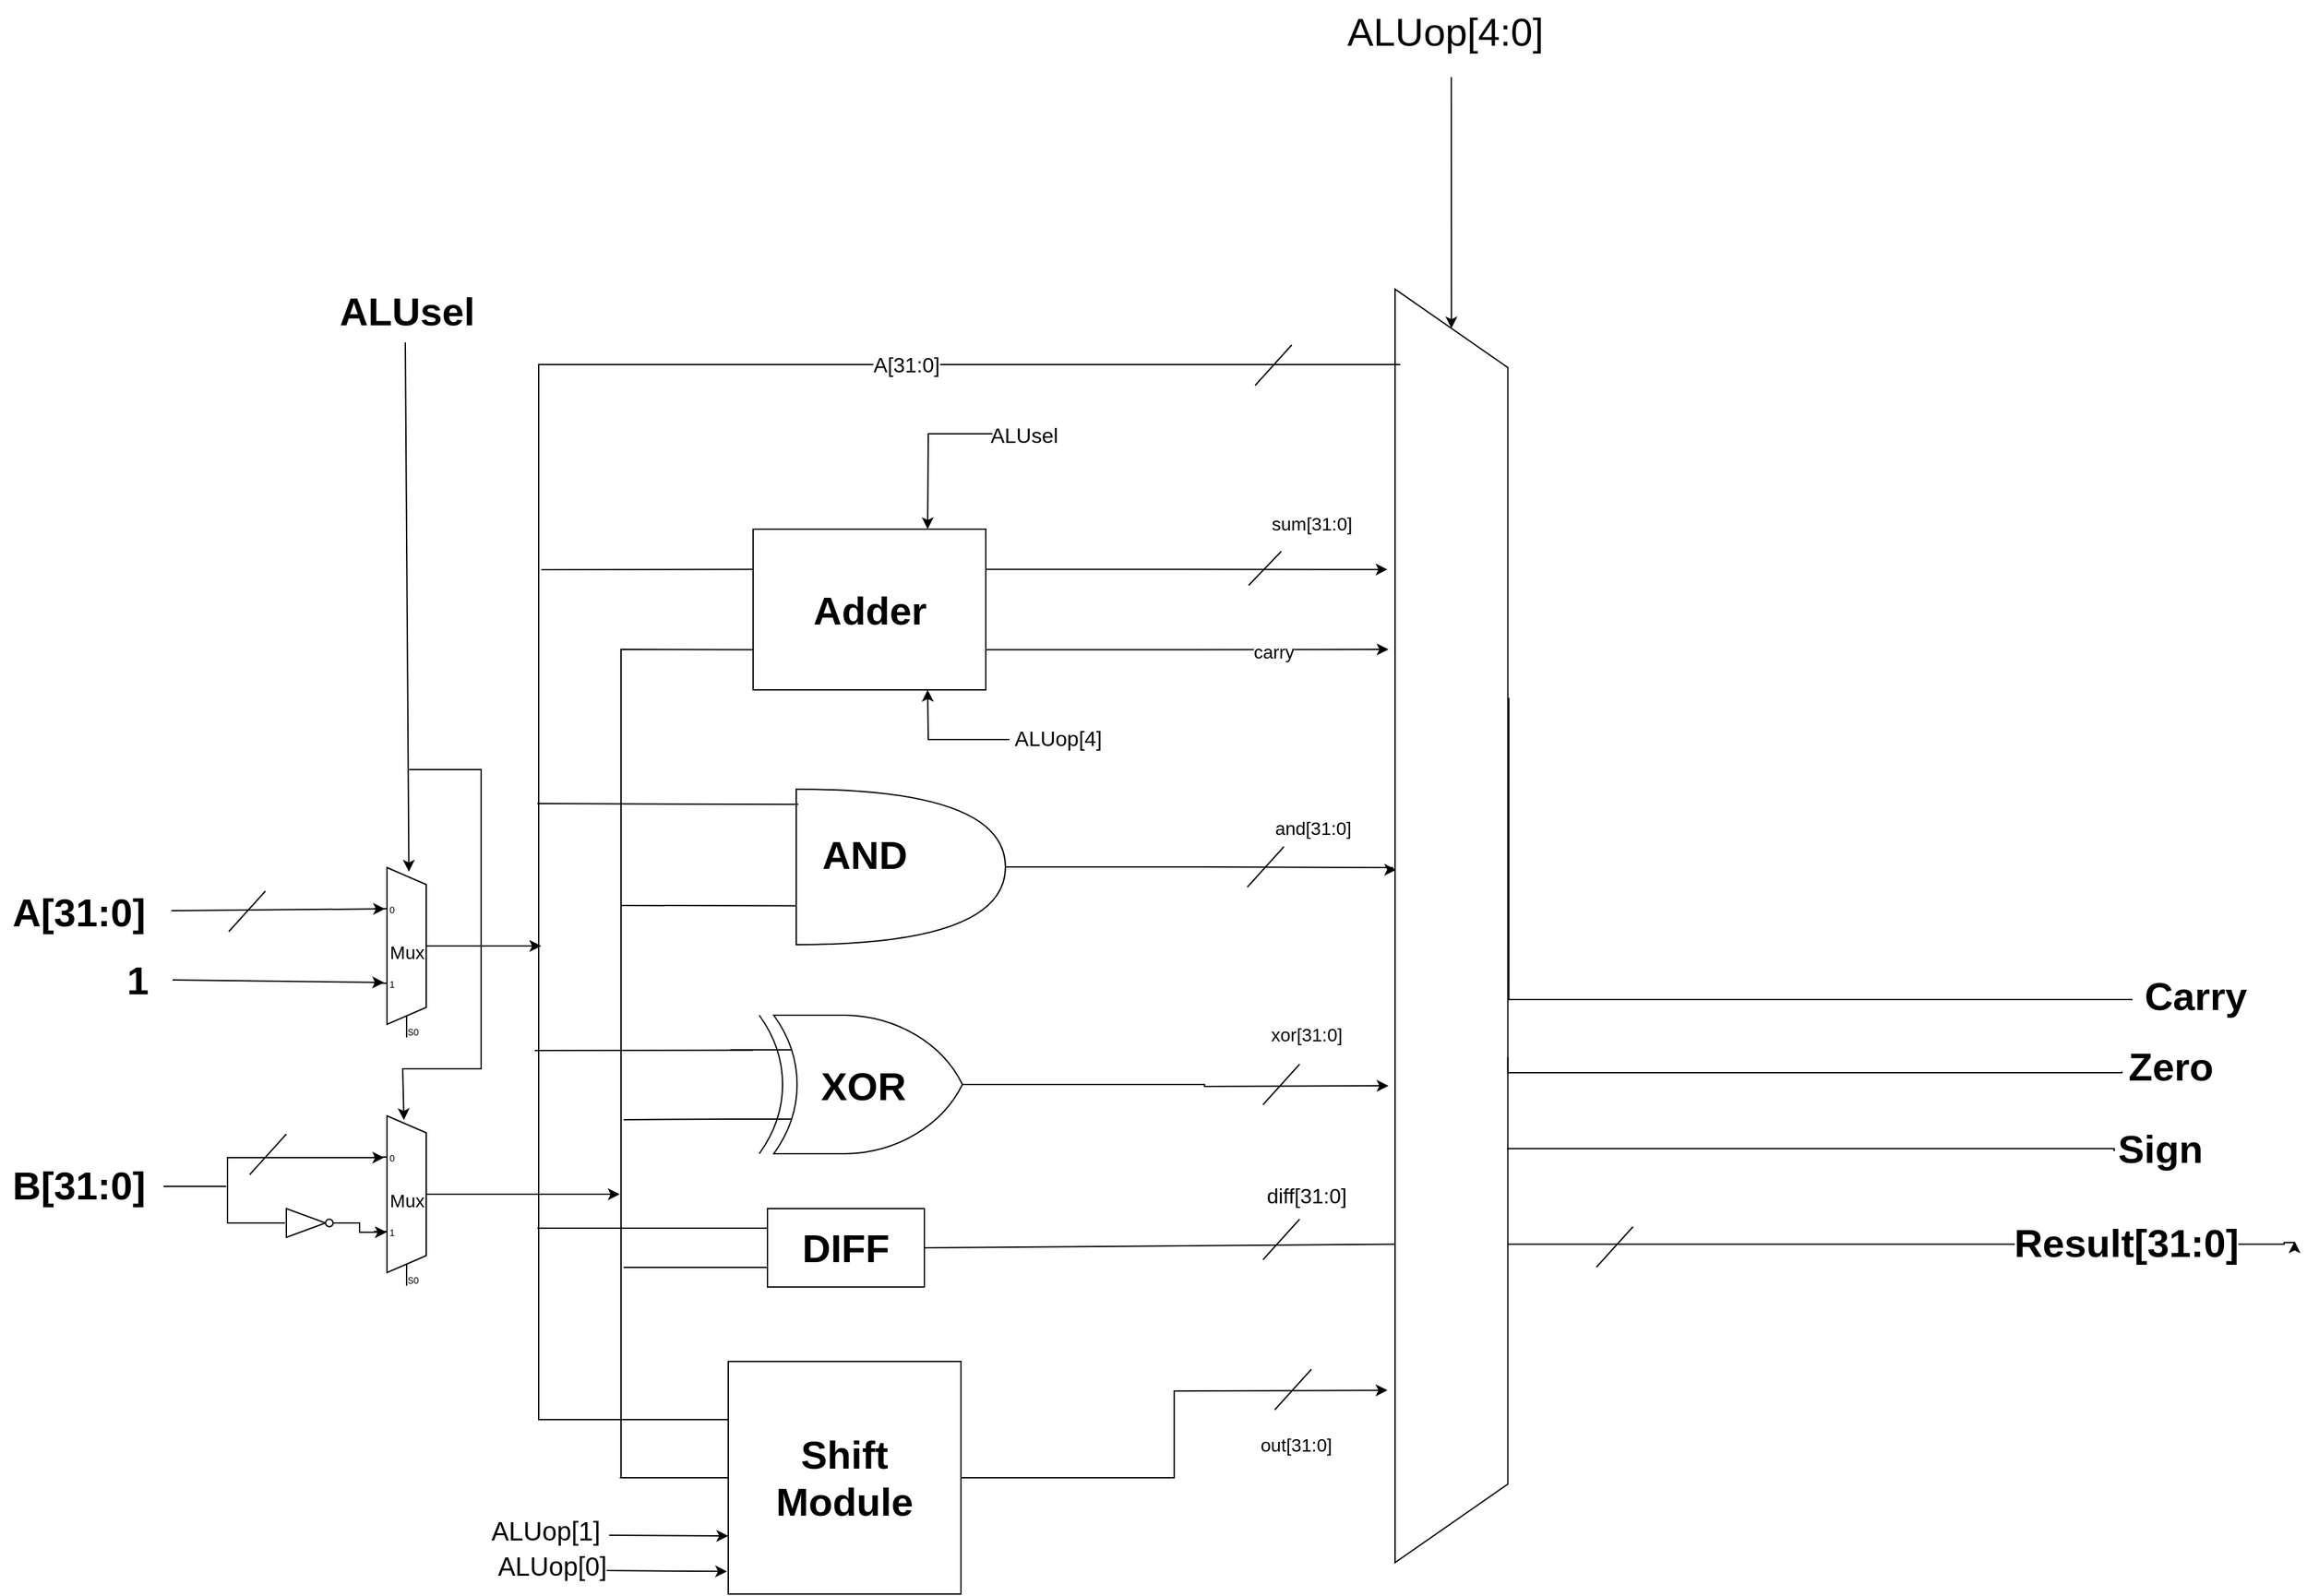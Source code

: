 <mxfile version="20.5.3" type="google"><diagram id="TEgrUurEiToGfzBMn-LS" name="Page-1"><mxGraphModel grid="0" page="0" gridSize="10" guides="1" tooltips="1" connect="1" arrows="1" fold="1" pageScale="1" pageWidth="827" pageHeight="1169" math="0" shadow="0"><root><mxCell id="0"/><mxCell id="1" parent="0"/><mxCell id="MLQWdAEoOB_QxP09XfWW-4" value="" style="shape=trapezoid;perimeter=trapezoidPerimeter;whiteSpace=wrap;html=1;fixedSize=1;rotation=90;fillColor=default;size=60;" vertex="1" parent="1"><mxGeometry x="-83.15" y="301.47" width="974.57" height="86.25" as="geometry"/></mxCell><mxCell id="MLQWdAEoOB_QxP09XfWW-19" style="edgeStyle=orthogonalEdgeStyle;rounded=0;orthogonalLoop=1;jettySize=auto;html=1;exitX=1;exitY=0.75;exitDx=0;exitDy=0;fontSize=14;" edge="1" parent="1" source="MLQWdAEoOB_QxP09XfWW-6"><mxGeometry relative="1" as="geometry"><mxPoint x="356" y="133" as="targetPoint"/></mxGeometry></mxCell><mxCell id="MLQWdAEoOB_QxP09XfWW-20" value="carry" style="edgeLabel;html=1;align=center;verticalAlign=middle;resizable=0;points=[];fontSize=14;" connectable="0" vertex="1" parent="MLQWdAEoOB_QxP09XfWW-19"><mxGeometry x="0.428" y="-1" relative="1" as="geometry"><mxPoint as="offset"/></mxGeometry></mxCell><mxCell id="MLQWdAEoOB_QxP09XfWW-28" style="edgeStyle=orthogonalEdgeStyle;rounded=0;orthogonalLoop=1;jettySize=auto;html=1;exitX=1;exitY=0.25;exitDx=0;exitDy=0;fontSize=14;" edge="1" parent="1" source="MLQWdAEoOB_QxP09XfWW-6"><mxGeometry relative="1" as="geometry"><mxPoint x="355.235" y="71.824" as="targetPoint"/></mxGeometry></mxCell><mxCell id="MLQWdAEoOB_QxP09XfWW-6" value="" style="rounded=0;whiteSpace=wrap;html=1;fillColor=default;" vertex="1" parent="1"><mxGeometry x="-130" y="41" width="178" height="123" as="geometry"/></mxCell><mxCell id="MLQWdAEoOB_QxP09XfWW-7" value="&lt;font style=&quot;font-size: 30px;&quot;&gt;&lt;b&gt;Adder&lt;/b&gt;&lt;/font&gt;" style="text;html=1;align=center;verticalAlign=middle;resizable=0;points=[];autosize=1;strokeColor=none;fillColor=none;" vertex="1" parent="1"><mxGeometry x="-93.5" y="79" width="105" height="48" as="geometry"/></mxCell><mxCell id="MLQWdAEoOB_QxP09XfWW-27" style="edgeStyle=orthogonalEdgeStyle;rounded=0;orthogonalLoop=1;jettySize=auto;html=1;exitX=1;exitY=0.5;exitDx=0;exitDy=0;exitPerimeter=0;fontSize=14;entryX=0.456;entryY=0.99;entryDx=0;entryDy=0;entryPerimeter=0;" edge="1" parent="1" source="MLQWdAEoOB_QxP09XfWW-8" target="MLQWdAEoOB_QxP09XfWW-4"><mxGeometry relative="1" as="geometry"><mxPoint x="359" y="322" as="targetPoint"/><Array as="points"><mxPoint x="211" y="300"/><mxPoint x="359" y="300"/><mxPoint x="359" y="302"/></Array></mxGeometry></mxCell><mxCell id="MLQWdAEoOB_QxP09XfWW-8" value="" style="shape=or;whiteSpace=wrap;html=1;fontSize=19;fillColor=default;" vertex="1" parent="1"><mxGeometry x="-97" y="240" width="160" height="119" as="geometry"/></mxCell><mxCell id="MLQWdAEoOB_QxP09XfWW-9" value="&lt;b&gt;&lt;font style=&quot;font-size: 30px;&quot;&gt;AND&lt;/font&gt;&lt;/b&gt;" style="text;html=1;align=center;verticalAlign=middle;resizable=0;points=[];autosize=1;strokeColor=none;fillColor=none;fontSize=19;" vertex="1" parent="1"><mxGeometry x="-86.5" y="265.5" width="83" height="48" as="geometry"/></mxCell><mxCell id="MLQWdAEoOB_QxP09XfWW-24" style="edgeStyle=orthogonalEdgeStyle;rounded=0;orthogonalLoop=1;jettySize=auto;html=1;exitX=1;exitY=0.5;exitDx=0;exitDy=0;exitPerimeter=0;fontSize=14;" edge="1" parent="1" source="MLQWdAEoOB_QxP09XfWW-10"><mxGeometry relative="1" as="geometry"><mxPoint x="356" y="467" as="targetPoint"/></mxGeometry></mxCell><mxCell id="MLQWdAEoOB_QxP09XfWW-10" value="" style="verticalLabelPosition=bottom;shadow=0;dashed=0;align=center;html=1;verticalAlign=top;shape=mxgraph.electrical.logic_gates.logic_gate;operation=xor;fontSize=19;fillColor=default;" vertex="1" parent="1"><mxGeometry x="-147.5" y="413" width="222" height="106" as="geometry"/></mxCell><mxCell id="MLQWdAEoOB_QxP09XfWW-11" value="&lt;font style=&quot;font-size: 30px;&quot;&gt;&lt;b&gt;XOR&lt;/b&gt;&lt;/font&gt;" style="text;html=1;align=center;verticalAlign=middle;resizable=0;points=[];autosize=1;strokeColor=none;fillColor=none;fontSize=19;" vertex="1" parent="1"><mxGeometry x="-87.5" y="442.5" width="83" height="48" as="geometry"/></mxCell><mxCell id="MLQWdAEoOB_QxP09XfWW-15" value="" style="endArrow=none;html=1;rounded=0;fontSize=19;" edge="1" parent="1"><mxGeometry width="50" height="50" relative="1" as="geometry"><mxPoint x="249" y="84" as="sourcePoint"/><mxPoint x="274" y="58" as="targetPoint"/></mxGeometry></mxCell><mxCell id="MLQWdAEoOB_QxP09XfWW-18" value="&lt;font style=&quot;font-size: 14px;&quot;&gt;sum[31:0]&lt;/font&gt;" style="text;html=1;align=center;verticalAlign=middle;resizable=0;points=[];autosize=1;strokeColor=none;fillColor=none;fontSize=19;" vertex="1" parent="1"><mxGeometry x="257" y="18" width="79" height="35" as="geometry"/></mxCell><mxCell id="MLQWdAEoOB_QxP09XfWW-22" value="" style="endArrow=none;html=1;rounded=0;fontSize=19;" edge="1" parent="1"><mxGeometry width="50" height="50" relative="1" as="geometry"><mxPoint x="276" y="284" as="sourcePoint"/><mxPoint x="248" y="315" as="targetPoint"/></mxGeometry></mxCell><mxCell id="MLQWdAEoOB_QxP09XfWW-23" value="and[31:0]" style="text;html=1;align=center;verticalAlign=middle;resizable=0;points=[];autosize=1;strokeColor=none;fillColor=none;fontSize=14;" vertex="1" parent="1"><mxGeometry x="260" y="255" width="76" height="29" as="geometry"/></mxCell><mxCell id="MLQWdAEoOB_QxP09XfWW-25" value="" style="endArrow=none;html=1;rounded=0;fontSize=19;" edge="1" parent="1"><mxGeometry width="50" height="50" relative="1" as="geometry"><mxPoint x="288" y="450.5" as="sourcePoint"/><mxPoint x="260" y="481.5" as="targetPoint"/></mxGeometry></mxCell><mxCell id="MLQWdAEoOB_QxP09XfWW-26" value="xor[31:0]" style="text;html=1;align=center;verticalAlign=middle;resizable=0;points=[];autosize=1;strokeColor=none;fillColor=none;fontSize=14;" vertex="1" parent="1"><mxGeometry x="257" y="413" width="72" height="29" as="geometry"/></mxCell><mxCell id="MLQWdAEoOB_QxP09XfWW-30" style="edgeStyle=orthogonalEdgeStyle;rounded=0;orthogonalLoop=1;jettySize=auto;html=1;exitX=1;exitY=0.5;exitDx=0;exitDy=0;fontSize=14;" edge="1" parent="1" source="MLQWdAEoOB_QxP09XfWW-29"><mxGeometry relative="1" as="geometry"><mxPoint x="355.235" y="700.059" as="targetPoint"/></mxGeometry></mxCell><mxCell id="MLQWdAEoOB_QxP09XfWW-29" value="&lt;font style=&quot;font-size: 30px;&quot;&gt;&lt;b&gt;Shift Module&lt;/b&gt;&lt;/font&gt;" style="whiteSpace=wrap;html=1;aspect=fixed;fontSize=14;fillColor=default;" vertex="1" parent="1"><mxGeometry x="-149" y="678" width="178" height="178" as="geometry"/></mxCell><mxCell id="MLQWdAEoOB_QxP09XfWW-31" value="" style="endArrow=none;html=1;rounded=0;fontSize=19;" edge="1" parent="1"><mxGeometry width="50" height="50" relative="1" as="geometry"><mxPoint x="297" y="684" as="sourcePoint"/><mxPoint x="269" y="715" as="targetPoint"/></mxGeometry></mxCell><mxCell id="MLQWdAEoOB_QxP09XfWW-33" value="out[31:0]" style="text;html=1;align=center;verticalAlign=middle;resizable=0;points=[];autosize=1;strokeColor=none;fillColor=none;fontSize=14;" vertex="1" parent="1"><mxGeometry x="249" y="727" width="72" height="29" as="geometry"/></mxCell><mxCell id="MLQWdAEoOB_QxP09XfWW-36" value="Mux" style="shadow=0;dashed=0;align=center;html=1;strokeWidth=1;shape=mxgraph.electrical.abstract.mux2;fontSize=14;fillColor=default;" vertex="1" parent="1"><mxGeometry x="-420" y="300" width="50" height="130" as="geometry"/></mxCell><mxCell id="MLQWdAEoOB_QxP09XfWW-37" value="Mux" style="shadow=0;dashed=0;align=center;html=1;strokeWidth=1;shape=mxgraph.electrical.abstract.mux2;fontSize=14;fillColor=default;" vertex="1" parent="1"><mxGeometry x="-420" y="490" width="50" height="130" as="geometry"/></mxCell><mxCell id="MLQWdAEoOB_QxP09XfWW-39" value="" style="endArrow=classic;html=1;rounded=0;fontSize=14;entryX=0.17;entryY=0.243;entryDx=0;entryDy=0;entryPerimeter=0;" edge="1" parent="1" target="MLQWdAEoOB_QxP09XfWW-36"><mxGeometry width="50" height="50" relative="1" as="geometry"><mxPoint x="-575" y="333" as="sourcePoint"/><mxPoint x="-429" y="301" as="targetPoint"/></mxGeometry></mxCell><mxCell id="MLQWdAEoOB_QxP09XfWW-40" value="&lt;b&gt;&lt;font style=&quot;font-size: 30px;&quot;&gt;A[31:0]&lt;/font&gt;&lt;/b&gt;" style="text;html=1;align=center;verticalAlign=middle;resizable=0;points=[];autosize=1;strokeColor=none;fillColor=none;fontSize=14;" vertex="1" parent="1"><mxGeometry x="-706" y="310" width="120" height="48" as="geometry"/></mxCell><mxCell id="MLQWdAEoOB_QxP09XfWW-41" value="" style="endArrow=none;html=1;rounded=0;fontSize=19;" edge="1" parent="1"><mxGeometry width="50" height="50" relative="1" as="geometry"><mxPoint x="-503" y="318" as="sourcePoint"/><mxPoint x="-531.0" y="349" as="targetPoint"/></mxGeometry></mxCell><mxCell id="MLQWdAEoOB_QxP09XfWW-42" value="" style="endArrow=classic;html=1;rounded=0;fontSize=14;entryX=0.156;entryY=0.677;entryDx=0;entryDy=0;entryPerimeter=0;" edge="1" parent="1" target="MLQWdAEoOB_QxP09XfWW-36"><mxGeometry width="50" height="50" relative="1" as="geometry"><mxPoint x="-574" y="386" as="sourcePoint"/><mxPoint x="-304" y="304" as="targetPoint"/></mxGeometry></mxCell><mxCell id="MLQWdAEoOB_QxP09XfWW-43" value="&lt;b&gt;&lt;font style=&quot;font-size: 30px;&quot;&gt;1&lt;/font&gt;&lt;/b&gt;" style="text;html=1;align=center;verticalAlign=middle;resizable=0;points=[];autosize=1;strokeColor=none;fillColor=none;fontSize=14;" vertex="1" parent="1"><mxGeometry x="-619" y="362" width="35" height="48" as="geometry"/></mxCell><mxCell id="MLQWdAEoOB_QxP09XfWW-44" value="" style="triangle;whiteSpace=wrap;html=1;fontSize=14;fillColor=default;" vertex="1" parent="1"><mxGeometry x="-487" y="561" width="30" height="22" as="geometry"/></mxCell><mxCell id="MLQWdAEoOB_QxP09XfWW-49" style="edgeStyle=orthogonalEdgeStyle;rounded=0;orthogonalLoop=1;jettySize=auto;html=1;exitX=1;exitY=0.5;exitDx=0;exitDy=0;fontSize=14;entryX=0.196;entryY=0.685;entryDx=0;entryDy=0;entryPerimeter=0;" edge="1" parent="1" source="MLQWdAEoOB_QxP09XfWW-45" target="MLQWdAEoOB_QxP09XfWW-37"><mxGeometry relative="1" as="geometry"><mxPoint x="-425.909" y="572.182" as="targetPoint"/><Array as="points"><mxPoint x="-431" y="572"/><mxPoint x="-431" y="579"/></Array></mxGeometry></mxCell><mxCell id="MLQWdAEoOB_QxP09XfWW-45" value="" style="ellipse;whiteSpace=wrap;html=1;aspect=fixed;fontSize=14;fillColor=default;" vertex="1" parent="1"><mxGeometry x="-457" y="569.13" width="5.75" height="5.75" as="geometry"/></mxCell><mxCell id="MLQWdAEoOB_QxP09XfWW-47" value="" style="endArrow=classic;html=1;rounded=0;fontSize=14;entryX=0.157;entryY=0.246;entryDx=0;entryDy=0;entryPerimeter=0;edgeStyle=orthogonalEdgeStyle;" edge="1" parent="1" target="MLQWdAEoOB_QxP09XfWW-37"><mxGeometry width="50" height="50" relative="1" as="geometry"><mxPoint x="-488" y="572" as="sourcePoint"/><mxPoint x="-485" y="443" as="targetPoint"/><Array as="points"><mxPoint x="-532" y="572"/><mxPoint x="-532" y="522"/></Array></mxGeometry></mxCell><mxCell id="MLQWdAEoOB_QxP09XfWW-50" value="" style="endArrow=none;html=1;rounded=0;fontSize=19;" edge="1" parent="1"><mxGeometry width="50" height="50" relative="1" as="geometry"><mxPoint x="-487" y="504" as="sourcePoint"/><mxPoint x="-515.0" y="535" as="targetPoint"/></mxGeometry></mxCell><mxCell id="MLQWdAEoOB_QxP09XfWW-51" value="" style="endArrow=none;html=1;rounded=0;fontSize=14;" edge="1" parent="1"><mxGeometry width="50" height="50" relative="1" as="geometry"><mxPoint x="-581" y="544" as="sourcePoint"/><mxPoint x="-533" y="544" as="targetPoint"/></mxGeometry></mxCell><mxCell id="MLQWdAEoOB_QxP09XfWW-52" value="&lt;b&gt;&lt;font style=&quot;font-size: 30px;&quot;&gt;B[31:0]&lt;/font&gt;&lt;/b&gt;" style="text;html=1;align=center;verticalAlign=middle;resizable=0;points=[];autosize=1;strokeColor=none;fillColor=none;fontSize=14;" vertex="1" parent="1"><mxGeometry x="-706" y="519" width="120" height="48" as="geometry"/></mxCell><mxCell id="MLQWdAEoOB_QxP09XfWW-53" value="" style="endArrow=classic;html=1;rounded=0;fontSize=17;entryX=0.535;entryY=0.024;entryDx=0;entryDy=0;entryPerimeter=0;" edge="1" parent="1" target="MLQWdAEoOB_QxP09XfWW-36"><mxGeometry width="50" height="50" relative="1" as="geometry"><mxPoint x="-396" y="-102" as="sourcePoint"/><mxPoint x="-137" y="286" as="targetPoint"/></mxGeometry></mxCell><mxCell id="MLQWdAEoOB_QxP09XfWW-54" value="&lt;b&gt;&lt;font style=&quot;font-size: 30px;&quot;&gt;ALUsel&lt;/font&gt;&lt;/b&gt;" style="text;html=1;align=center;verticalAlign=middle;resizable=0;points=[];autosize=1;strokeColor=none;fillColor=none;fontSize=14;" vertex="1" parent="1"><mxGeometry x="-455.5" y="-150" width="121" height="48" as="geometry"/></mxCell><mxCell id="MLQWdAEoOB_QxP09XfWW-58" value="" style="endArrow=classic;html=1;rounded=0;fontSize=16;entryX=0.459;entryY=0.025;entryDx=0;entryDy=0;entryPerimeter=0;" edge="1" parent="1" target="MLQWdAEoOB_QxP09XfWW-37"><mxGeometry width="50" height="50" relative="1" as="geometry"><mxPoint x="-393" y="225" as="sourcePoint"/><mxPoint x="-425" y="458" as="targetPoint"/><Array as="points"><mxPoint x="-338" y="225"/><mxPoint x="-338" y="454"/><mxPoint x="-398" y="454"/></Array></mxGeometry></mxCell><mxCell id="MLQWdAEoOB_QxP09XfWW-59" value="" style="endArrow=none;html=1;rounded=0;fontSize=16;exitX=0;exitY=0.25;exitDx=0;exitDy=0;edgeStyle=orthogonalEdgeStyle;" edge="1" parent="1" source="MLQWdAEoOB_QxP09XfWW-29"><mxGeometry width="50" height="50" relative="1" as="geometry"><mxPoint x="-275" y="690" as="sourcePoint"/><mxPoint x="365" y="-85" as="targetPoint"/><Array as="points"><mxPoint x="-294" y="722"/><mxPoint x="-294" y="-85"/></Array></mxGeometry></mxCell><mxCell id="MLQWdAEoOB_QxP09XfWW-60" value="A[31:0]" style="edgeLabel;html=1;align=center;verticalAlign=middle;resizable=0;points=[];fontSize=16;" connectable="0" vertex="1" parent="MLQWdAEoOB_QxP09XfWW-59"><mxGeometry x="0.53" relative="1" as="geometry"><mxPoint as="offset"/></mxGeometry></mxCell><mxCell id="MLQWdAEoOB_QxP09XfWW-62" value="" style="endArrow=none;html=1;rounded=0;fontSize=16;entryX=0;entryY=0.25;entryDx=0;entryDy=0;" edge="1" parent="1" target="MLQWdAEoOB_QxP09XfWW-6"><mxGeometry width="50" height="50" relative="1" as="geometry"><mxPoint x="-292" y="72" as="sourcePoint"/><mxPoint x="227" y="261" as="targetPoint"/></mxGeometry></mxCell><mxCell id="MLQWdAEoOB_QxP09XfWW-63" value="" style="endArrow=none;html=1;rounded=0;fontSize=16;entryX=0.01;entryY=0.098;entryDx=0;entryDy=0;entryPerimeter=0;" edge="1" parent="1" target="MLQWdAEoOB_QxP09XfWW-8"><mxGeometry width="50" height="50" relative="1" as="geometry"><mxPoint x="-295" y="251" as="sourcePoint"/><mxPoint x="-130" y="251.39" as="targetPoint"/></mxGeometry></mxCell><mxCell id="MLQWdAEoOB_QxP09XfWW-64" value="" style="endArrow=none;html=1;rounded=0;fontSize=16;entryX=0;entryY=0.25;entryDx=0;entryDy=0;" edge="1" parent="1"><mxGeometry width="50" height="50" relative="1" as="geometry"><mxPoint x="-297" y="440" as="sourcePoint"/><mxPoint x="-130" y="439.78" as="targetPoint"/></mxGeometry></mxCell><mxCell id="MLQWdAEoOB_QxP09XfWW-65" value="" style="endArrow=none;html=1;rounded=0;fontSize=16;entryX=0;entryY=0.75;entryDx=0;entryDy=0;" edge="1" parent="1" target="MLQWdAEoOB_QxP09XfWW-6"><mxGeometry width="50" height="50" relative="1" as="geometry"><mxPoint x="-231" y="767" as="sourcePoint"/><mxPoint x="227" y="261" as="targetPoint"/><Array as="points"><mxPoint x="-231" y="133"/></Array></mxGeometry></mxCell><mxCell id="MLQWdAEoOB_QxP09XfWW-66" value="" style="endArrow=none;html=1;rounded=0;fontSize=16;entryX=0;entryY=0.75;entryDx=0;entryDy=0;entryPerimeter=0;" edge="1" parent="1" target="MLQWdAEoOB_QxP09XfWW-8"><mxGeometry width="50" height="50" relative="1" as="geometry"><mxPoint x="-231" y="329" as="sourcePoint"/><mxPoint x="227" y="261" as="targetPoint"/></mxGeometry></mxCell><mxCell id="MLQWdAEoOB_QxP09XfWW-68" value="" style="endArrow=none;html=1;rounded=0;fontSize=16;exitX=0;exitY=0.75;exitDx=0;exitDy=0;exitPerimeter=0;" edge="1" parent="1" source="MLQWdAEoOB_QxP09XfWW-10"><mxGeometry width="50" height="50" relative="1" as="geometry"><mxPoint x="91" y="311" as="sourcePoint"/><mxPoint x="-229" y="493" as="targetPoint"/></mxGeometry></mxCell><mxCell id="MLQWdAEoOB_QxP09XfWW-69" value="" style="endArrow=none;html=1;rounded=0;fontSize=16;entryX=0;entryY=0.5;entryDx=0;entryDy=0;" edge="1" parent="1" target="MLQWdAEoOB_QxP09XfWW-29"><mxGeometry width="50" height="50" relative="1" as="geometry"><mxPoint x="-232" y="767" as="sourcePoint"/><mxPoint x="141" y="261" as="targetPoint"/></mxGeometry></mxCell><mxCell id="MLQWdAEoOB_QxP09XfWW-70" value="" style="endArrow=classic;html=1;rounded=0;fontSize=16;exitX=1;exitY=0.5;exitDx=0;exitDy=-5;exitPerimeter=0;" edge="1" parent="1" source="MLQWdAEoOB_QxP09XfWW-36"><mxGeometry width="50" height="50" relative="1" as="geometry"><mxPoint x="91" y="311" as="sourcePoint"/><mxPoint x="-292" y="360" as="targetPoint"/></mxGeometry></mxCell><mxCell id="MLQWdAEoOB_QxP09XfWW-71" value="" style="endArrow=classic;html=1;rounded=0;fontSize=16;exitX=1;exitY=0.5;exitDx=0;exitDy=-5;exitPerimeter=0;" edge="1" parent="1" source="MLQWdAEoOB_QxP09XfWW-37"><mxGeometry width="50" height="50" relative="1" as="geometry"><mxPoint x="91" y="311" as="sourcePoint"/><mxPoint x="-232" y="550" as="targetPoint"/></mxGeometry></mxCell><mxCell id="MLQWdAEoOB_QxP09XfWW-72" value="" style="endArrow=none;html=1;rounded=0;fontSize=19;" edge="1" parent="1"><mxGeometry width="50" height="50" relative="1" as="geometry"><mxPoint x="282" y="-100" as="sourcePoint"/><mxPoint x="254" y="-69" as="targetPoint"/></mxGeometry></mxCell><mxCell id="MLQWdAEoOB_QxP09XfWW-73" value="" style="endArrow=classic;html=1;rounded=0;fontSize=16;entryX=0;entryY=0.5;entryDx=0;entryDy=0;" edge="1" parent="1" target="MLQWdAEoOB_QxP09XfWW-4"><mxGeometry width="50" height="50" relative="1" as="geometry"><mxPoint x="404" y="-305" as="sourcePoint"/><mxPoint x="141" y="174" as="targetPoint"/></mxGeometry></mxCell><mxCell id="MLQWdAEoOB_QxP09XfWW-74" value="&lt;font style=&quot;font-size: 30px;&quot;&gt;ALUop[4:0]&lt;/font&gt;" style="text;html=1;align=center;verticalAlign=middle;resizable=0;points=[];autosize=1;strokeColor=none;fillColor=none;fontSize=16;" vertex="1" parent="1"><mxGeometry x="315" y="-364" width="168" height="48" as="geometry"/></mxCell><mxCell id="MLQWdAEoOB_QxP09XfWW-75" value="" style="endArrow=classic;html=1;rounded=0;fontSize=16;entryX=0.75;entryY=0;entryDx=0;entryDy=0;" edge="1" parent="1" target="MLQWdAEoOB_QxP09XfWW-6"><mxGeometry width="50" height="50" relative="1" as="geometry"><mxPoint x="53" y="-32" as="sourcePoint"/><mxPoint x="47" y="-32" as="targetPoint"/><Array as="points"><mxPoint x="4" y="-32"/></Array></mxGeometry></mxCell><mxCell id="MLQWdAEoOB_QxP09XfWW-76" value="ALUsel" style="text;html=1;align=center;verticalAlign=middle;resizable=0;points=[];autosize=1;strokeColor=none;fillColor=none;fontSize=16;" vertex="1" parent="1"><mxGeometry x="42" y="-47" width="70" height="31" as="geometry"/></mxCell><mxCell id="MLQWdAEoOB_QxP09XfWW-77" value="" style="endArrow=classic;html=1;rounded=0;fontSize=16;entryX=0.75;entryY=1;entryDx=0;entryDy=0;" edge="1" parent="1" target="MLQWdAEoOB_QxP09XfWW-6"><mxGeometry width="50" height="50" relative="1" as="geometry"><mxPoint x="66" y="202" as="sourcePoint"/><mxPoint x="59" y="162" as="targetPoint"/><Array as="points"><mxPoint x="4" y="202"/></Array></mxGeometry></mxCell><mxCell id="MLQWdAEoOB_QxP09XfWW-78" value="ALUop[4]" style="text;html=1;align=center;verticalAlign=middle;resizable=0;points=[];autosize=1;strokeColor=none;fillColor=none;fontSize=16;" vertex="1" parent="1"><mxGeometry x="60" y="185" width="85" height="31" as="geometry"/></mxCell><mxCell id="MLQWdAEoOB_QxP09XfWW-79" value="" style="endArrow=classic;html=1;rounded=0;fontSize=16;entryX=0;entryY=0.75;entryDx=0;entryDy=0;" edge="1" parent="1" target="MLQWdAEoOB_QxP09XfWW-29"><mxGeometry width="50" height="50" relative="1" as="geometry"><mxPoint x="-240" y="811" as="sourcePoint"/><mxPoint x="-196" y="736" as="targetPoint"/></mxGeometry></mxCell><mxCell id="MLQWdAEoOB_QxP09XfWW-80" value="&lt;font style=&quot;font-size: 20px;&quot;&gt;ALUop[1]&lt;/font&gt;" style="text;html=1;align=center;verticalAlign=middle;resizable=0;points=[];autosize=1;strokeColor=none;fillColor=none;fontSize=16;" vertex="1" parent="1"><mxGeometry x="-340" y="789" width="101" height="36" as="geometry"/></mxCell><mxCell id="MLQWdAEoOB_QxP09XfWW-81" value="" style="endArrow=classic;html=1;rounded=0;fontSize=16;entryX=-0.005;entryY=0.903;entryDx=0;entryDy=0;entryPerimeter=0;" edge="1" parent="1" target="MLQWdAEoOB_QxP09XfWW-29"><mxGeometry width="50" height="50" relative="1" as="geometry"><mxPoint x="-242" y="838" as="sourcePoint"/><mxPoint x="-31" y="721" as="targetPoint"/></mxGeometry></mxCell><mxCell id="MLQWdAEoOB_QxP09XfWW-83" value="&lt;font style=&quot;font-size: 20px;&quot;&gt;ALUop[0]&lt;/font&gt;" style="text;html=1;align=center;verticalAlign=middle;resizable=0;points=[];autosize=1;strokeColor=none;fillColor=none;fontSize=16;" vertex="1" parent="1"><mxGeometry x="-335" y="816" width="101" height="36" as="geometry"/></mxCell><mxCell id="MLQWdAEoOB_QxP09XfWW-84" value="" style="endArrow=classic;html=1;rounded=0;fontSize=16;exitX=0.75;exitY=0;exitDx=0;exitDy=0;edgeStyle=orthogonalEdgeStyle;" edge="1" parent="1" source="MLQWdAEoOB_QxP09XfWW-4"><mxGeometry width="50" height="50" relative="1" as="geometry"><mxPoint x="241" y="282" as="sourcePoint"/><mxPoint x="1049" y="586" as="targetPoint"/><Array as="points"><mxPoint x="1041" y="588"/><mxPoint x="1041" y="587"/><mxPoint x="1049" y="587"/></Array></mxGeometry></mxCell><mxCell id="MLQWdAEoOB_QxP09XfWW-87" value="&lt;b&gt;&lt;font style=&quot;font-size: 30px;&quot;&gt;Result[31:0]&lt;/font&gt;&lt;/b&gt;" style="edgeLabel;html=1;align=center;verticalAlign=middle;resizable=0;points=[];fontSize=16;" connectable="0" vertex="1" parent="MLQWdAEoOB_QxP09XfWW-84"><mxGeometry x="0.545" y="-3" relative="1" as="geometry"><mxPoint x="6" y="-4" as="offset"/></mxGeometry></mxCell><mxCell id="MLQWdAEoOB_QxP09XfWW-85" value="" style="endArrow=none;html=1;rounded=0;fontSize=19;" edge="1" parent="1"><mxGeometry width="50" height="50" relative="1" as="geometry"><mxPoint x="543" y="574.88" as="sourcePoint"/><mxPoint x="515" y="605.88" as="targetPoint"/></mxGeometry></mxCell><mxCell id="MLQWdAEoOB_QxP09XfWW-89" value="" style="endArrow=none;html=1;rounded=0;fontSize=16;entryX=0.321;entryY=-0.009;entryDx=0;entryDy=0;entryPerimeter=0;edgeStyle=orthogonalEdgeStyle;" edge="1" parent="1" target="MLQWdAEoOB_QxP09XfWW-4"><mxGeometry width="50" height="50" relative="1" as="geometry"><mxPoint x="925" y="401" as="sourcePoint"/><mxPoint x="291" y="232" as="targetPoint"/><Array as="points"><mxPoint x="448" y="401"/></Array></mxGeometry></mxCell><mxCell id="MLQWdAEoOB_QxP09XfWW-91" value="&lt;b&gt;&lt;font style=&quot;font-size: 30px;&quot;&gt;Carry&lt;/font&gt;&lt;/b&gt;" style="text;html=1;align=center;verticalAlign=middle;resizable=0;points=[];autosize=1;strokeColor=none;fillColor=none;fontSize=16;" vertex="1" parent="1"><mxGeometry x="925" y="374" width="96" height="48" as="geometry"/></mxCell><mxCell id="MLQWdAEoOB_QxP09XfWW-92" value="" style="endArrow=none;html=1;rounded=0;fontSize=16;edgeStyle=orthogonalEdgeStyle;entryX=0.603;entryY=0;entryDx=0;entryDy=0;entryPerimeter=0;" edge="1" parent="1" target="MLQWdAEoOB_QxP09XfWW-4"><mxGeometry width="50" height="50" relative="1" as="geometry"><mxPoint x="917" y="456" as="sourcePoint"/><mxPoint x="767" y="339" as="targetPoint"/><Array as="points"><mxPoint x="915" y="457"/><mxPoint x="681" y="457"/><mxPoint x="447" y="456"/></Array></mxGeometry></mxCell><mxCell id="MLQWdAEoOB_QxP09XfWW-93" value="&lt;font style=&quot;font-size: 30px;&quot;&gt;&lt;b&gt;Zero&lt;/b&gt;&lt;/font&gt;" style="text;html=1;align=center;verticalAlign=middle;resizable=0;points=[];autosize=1;strokeColor=none;fillColor=none;fontSize=16;" vertex="1" parent="1"><mxGeometry x="912" y="428" width="83" height="48" as="geometry"/></mxCell><mxCell id="MLQWdAEoOB_QxP09XfWW-94" value="" style="endArrow=none;html=1;rounded=0;fontSize=16;edgeStyle=orthogonalEdgeStyle;entryX=0.675;entryY=0.007;entryDx=0;entryDy=0;entryPerimeter=0;" edge="1" parent="1" target="MLQWdAEoOB_QxP09XfWW-4"><mxGeometry width="50" height="50" relative="1" as="geometry"><mxPoint x="911" y="517" as="sourcePoint"/><mxPoint x="497" y="519" as="targetPoint"/><Array as="points"><mxPoint x="911" y="515"/></Array></mxGeometry></mxCell><mxCell id="MLQWdAEoOB_QxP09XfWW-95" value="&lt;font style=&quot;font-size: 30px;&quot;&gt;&lt;b&gt;Sign&lt;/b&gt;&lt;/font&gt;" style="text;html=1;align=center;verticalAlign=middle;resizable=0;points=[];autosize=1;strokeColor=none;fillColor=none;fontSize=16;" vertex="1" parent="1"><mxGeometry x="904" y="491" width="83" height="48" as="geometry"/></mxCell><mxCell id="MLQWdAEoOB_QxP09XfWW-96" value="&lt;b&gt;&lt;font style=&quot;font-size: 30px;&quot;&gt;DIFF&lt;/font&gt;&lt;/b&gt;" style="rounded=0;whiteSpace=wrap;html=1;fontSize=16;fillColor=default;" vertex="1" parent="1"><mxGeometry x="-119" y="561" width="120" height="60" as="geometry"/></mxCell><mxCell id="MLQWdAEoOB_QxP09XfWW-97" value="" style="endArrow=none;html=1;rounded=0;fontSize=16;exitX=0;exitY=0.25;exitDx=0;exitDy=0;" edge="1" parent="1" source="MLQWdAEoOB_QxP09XfWW-96"><mxGeometry width="50" height="50" relative="1" as="geometry"><mxPoint x="-79" y="573" as="sourcePoint"/><mxPoint x="-295" y="576" as="targetPoint"/></mxGeometry></mxCell><mxCell id="MLQWdAEoOB_QxP09XfWW-98" value="" style="endArrow=none;html=1;rounded=0;fontSize=16;entryX=0;entryY=0.75;entryDx=0;entryDy=0;" edge="1" parent="1" target="MLQWdAEoOB_QxP09XfWW-96"><mxGeometry width="50" height="50" relative="1" as="geometry"><mxPoint x="-229" y="606" as="sourcePoint"/><mxPoint x="-29" y="523" as="targetPoint"/></mxGeometry></mxCell><mxCell id="MLQWdAEoOB_QxP09XfWW-99" value="" style="endArrow=none;html=1;rounded=0;fontSize=16;entryX=0.75;entryY=1;entryDx=0;entryDy=0;exitX=1;exitY=0.5;exitDx=0;exitDy=0;" edge="1" parent="1" source="MLQWdAEoOB_QxP09XfWW-96" target="MLQWdAEoOB_QxP09XfWW-4"><mxGeometry width="50" height="50" relative="1" as="geometry"><mxPoint x="-79" y="552" as="sourcePoint"/><mxPoint x="-29" y="502" as="targetPoint"/></mxGeometry></mxCell><mxCell id="MLQWdAEoOB_QxP09XfWW-100" value="" style="endArrow=none;html=1;rounded=0;fontSize=19;" edge="1" parent="1"><mxGeometry width="50" height="50" relative="1" as="geometry"><mxPoint x="288" y="569.13" as="sourcePoint"/><mxPoint x="260" y="600.13" as="targetPoint"/></mxGeometry></mxCell><mxCell id="MLQWdAEoOB_QxP09XfWW-101" value="diff[31:0]" style="text;html=1;align=center;verticalAlign=middle;resizable=0;points=[];autosize=1;strokeColor=none;fillColor=none;fontSize=16;" vertex="1" parent="1"><mxGeometry x="253" y="535" width="79" height="31" as="geometry"/></mxCell></root></mxGraphModel></diagram></mxfile>